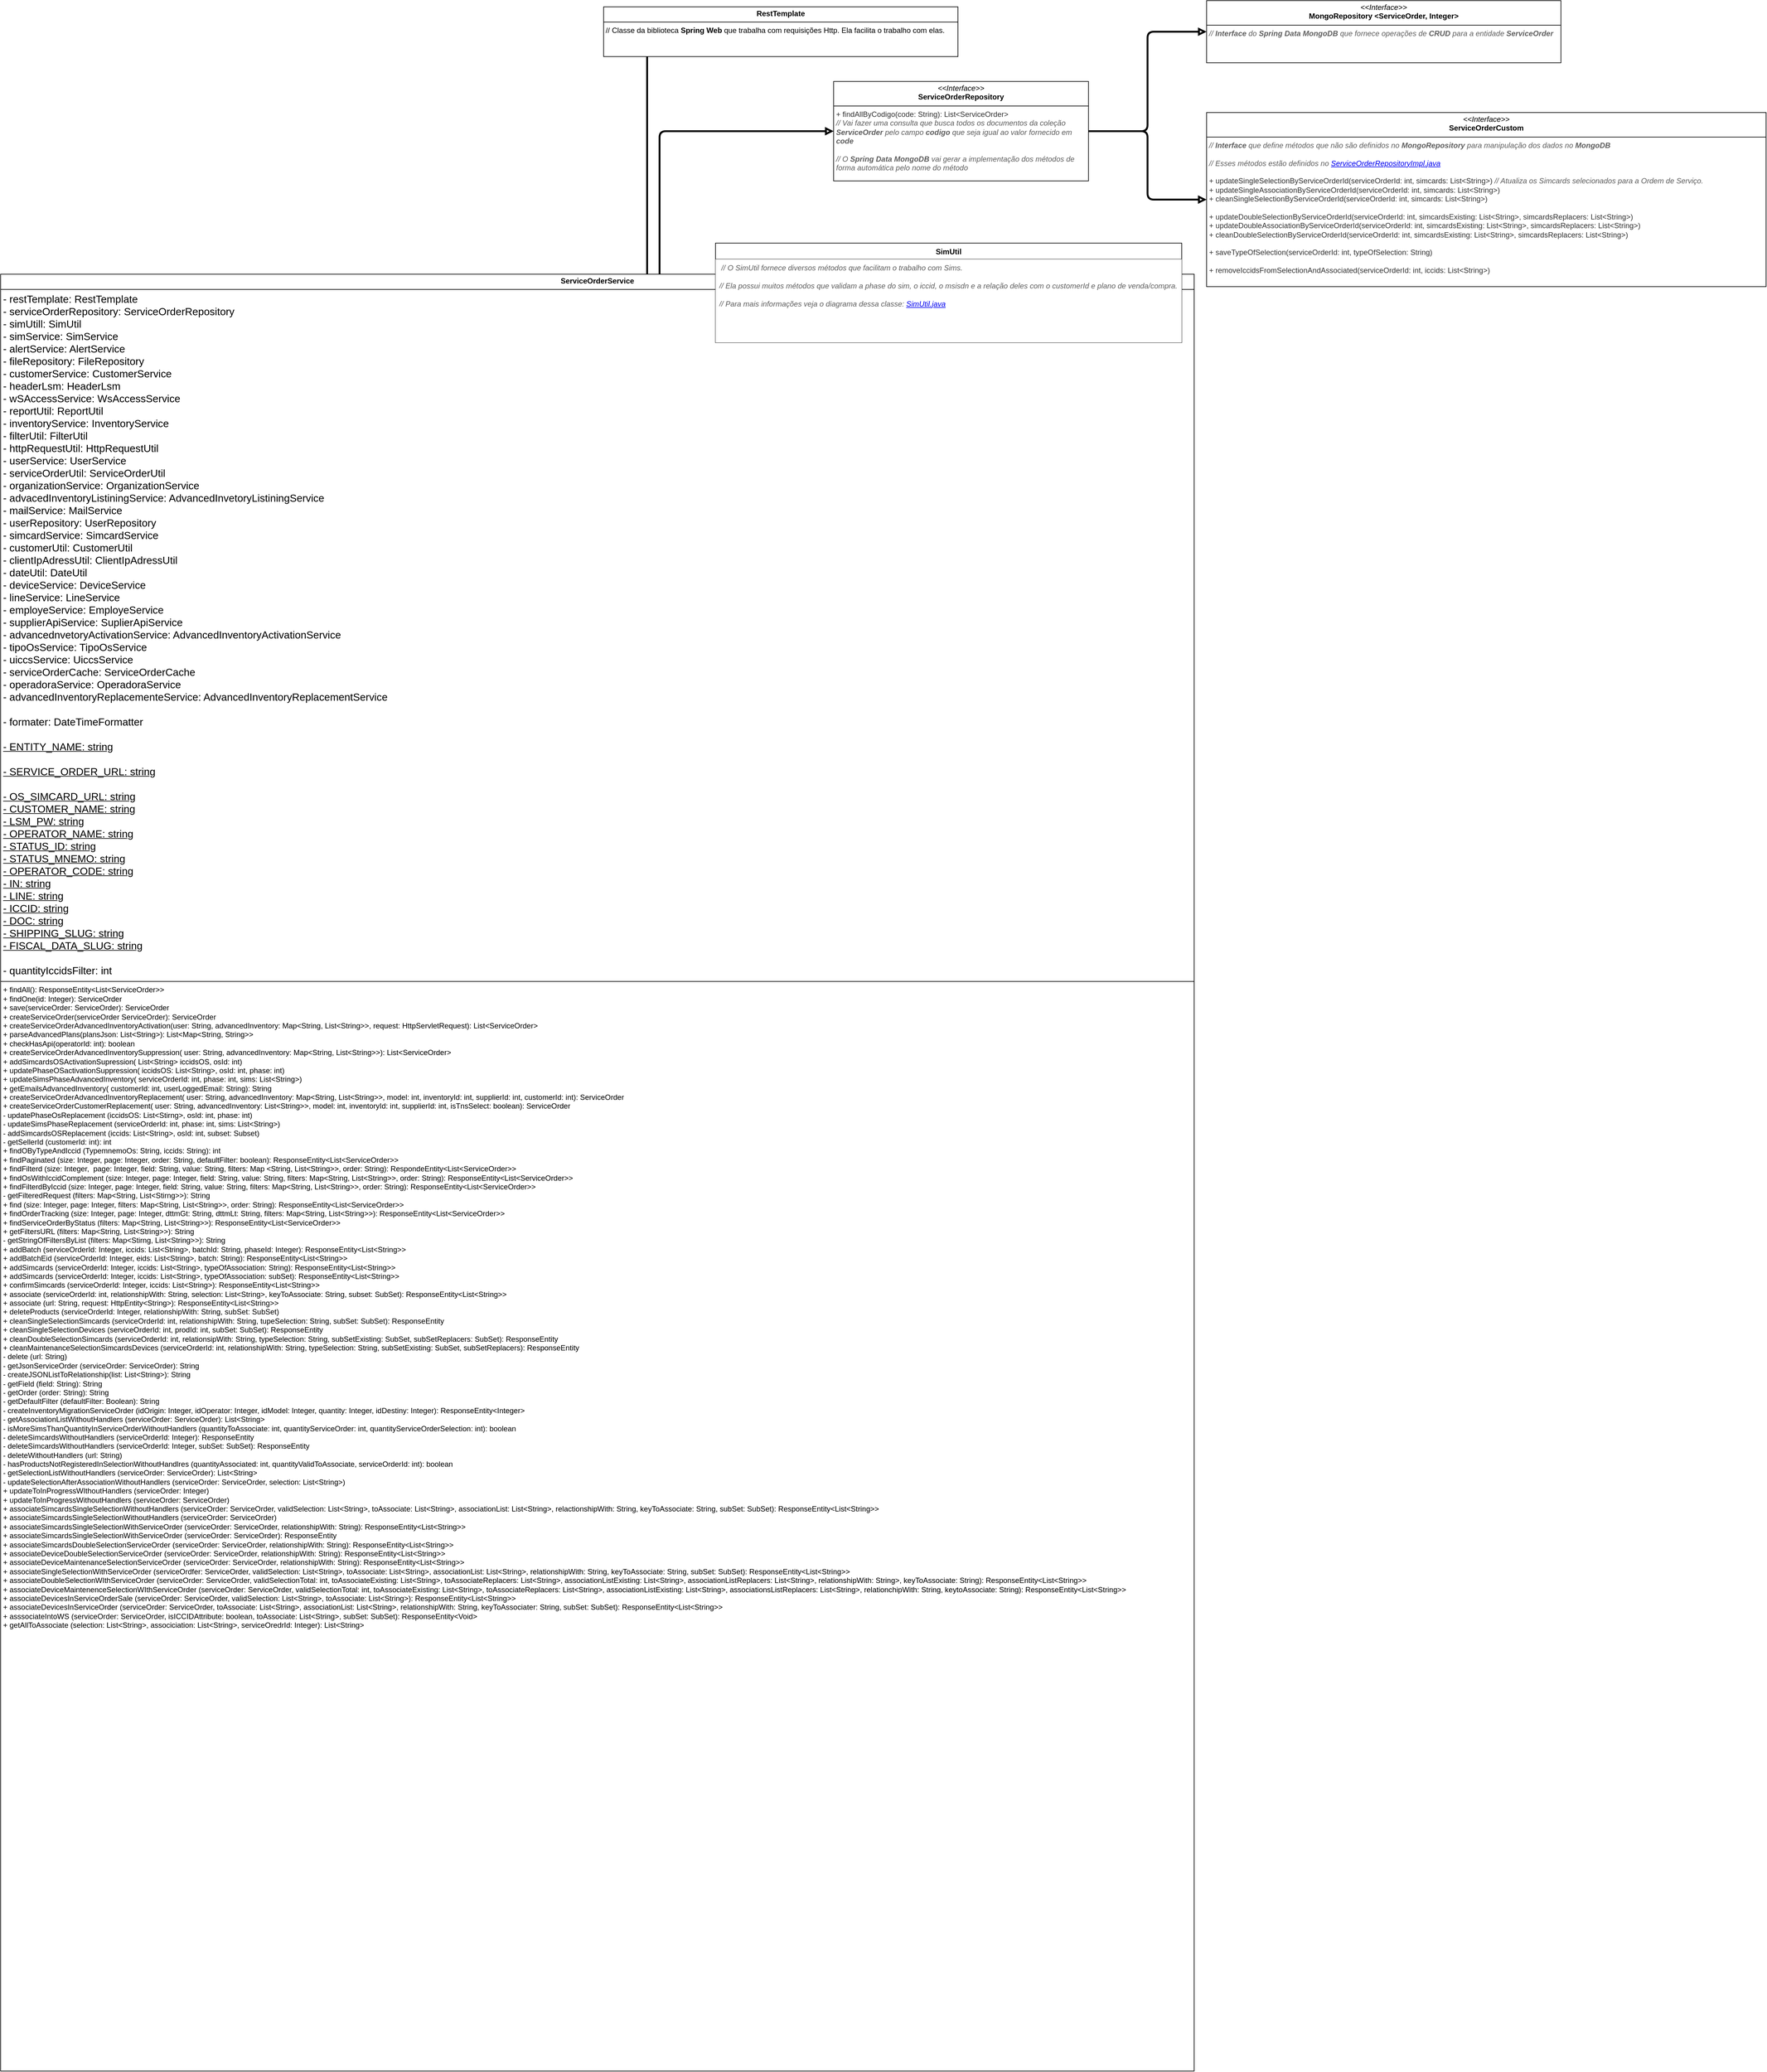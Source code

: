 <mxfile version="25.0.3">
  <diagram name="Página-1" id="n3oqPN_mnhxu3oE9vwWN">
    <mxGraphModel dx="1136" dy="605" grid="1" gridSize="10" guides="1" tooltips="1" connect="1" arrows="1" fold="1" page="1" pageScale="1" pageWidth="827" pageHeight="1169" math="0" shadow="0">
      <root>
        <mxCell id="0" />
        <mxCell id="1" parent="0" />
        <mxCell id="ZAlYBI2UBmGH4MSheu3d-29" style="edgeStyle=orthogonalEdgeStyle;rounded=1;orthogonalLoop=1;jettySize=auto;html=1;exitX=1;exitY=0.173;exitDx=0;exitDy=0;entryX=0;entryY=0.5;entryDx=0;entryDy=0;endArrow=diamond;endFill=1;strokeWidth=3;curved=0;exitPerimeter=0;" parent="1" source="ZAlYBI2UBmGH4MSheu3d-26" target="ZAlYBI2UBmGH4MSheu3d-27" edge="1">
          <mxGeometry relative="1" as="geometry">
            <Array as="points">
              <mxPoint x="1180" y="960" />
              <mxPoint x="1180" y="70" />
            </Array>
          </mxGeometry>
        </mxCell>
        <mxCell id="ZAlYBI2UBmGH4MSheu3d-33" style="edgeStyle=orthogonalEdgeStyle;rounded=1;orthogonalLoop=1;jettySize=auto;html=1;exitX=0.995;exitY=0.306;exitDx=0;exitDy=0;entryX=0;entryY=0.5;entryDx=0;entryDy=0;strokeWidth=3;endArrow=block;endFill=0;sourcePerimeterSpacing=0;strokeColor=default;curved=0;exitPerimeter=0;" parent="1" source="ZAlYBI2UBmGH4MSheu3d-26" target="ZAlYBI2UBmGH4MSheu3d-32" edge="1">
          <mxGeometry relative="1" as="geometry">
            <Array as="points">
              <mxPoint x="1155" y="824" />
              <mxPoint x="1200" y="824" />
              <mxPoint x="1200" y="230" />
            </Array>
          </mxGeometry>
        </mxCell>
        <mxCell id="YH0yCFTqml4QWrOIWOWk-8" style="edgeStyle=orthogonalEdgeStyle;rounded=1;orthogonalLoop=1;jettySize=auto;html=1;entryX=0;entryY=0.5;entryDx=0;entryDy=0;endArrow=diamond;endFill=1;curved=0;strokeWidth=3;" parent="1" source="ZAlYBI2UBmGH4MSheu3d-26" target="YH0yCFTqml4QWrOIWOWk-5" edge="1">
          <mxGeometry relative="1" as="geometry">
            <Array as="points">
              <mxPoint x="1220" y="900" />
              <mxPoint x="1220" y="503" />
            </Array>
          </mxGeometry>
        </mxCell>
        <mxCell id="ZAlYBI2UBmGH4MSheu3d-26" value="&lt;p style=&quot;margin:0px;margin-top:4px;text-align:center;&quot;&gt;&lt;b&gt;ServiceOrderService&lt;/b&gt;&lt;/p&gt;&lt;hr size=&quot;1&quot; style=&quot;border-style:solid;&quot;&gt;&lt;p style=&quot;margin:0px;margin-left:4px;&quot;&gt;&lt;span data-lucid-content=&quot;{&amp;quot;t&amp;quot;:&amp;quot;- restTemplate: RestTemplate\n- serviceOrderRepository: ServiceOrderRepository\n- simUtill: SimUtil\n- simService: SimService\n- alertService: AlertService\n- fileRepository: FileRepository\n- customerService: CustomerService\n- headerLsm: HeaderLsm\n- wSAccessService: WsAccessService\n- reportUtil: ReportUtil\n- inventoryService: InventoryService\n- filterUtil: FilterUtil\n- httpRequestUtil: HttpRequestUtil\n- userService: UserService\n- serviceOrderUtil: ServiceOrderUtil\n- organizationService: OrganizationService\n- advacedInventoryListiningService: AdvancedInvetoryListiningService\n- mailService: MailService\n- userRepository: UserRepository\n- simcardService: SimcardService\n- customerUtil: CustomerUtil\n- clientIpAdressUtil: ClientIpAdressUtil\n- dateUtil: DateUtil\n- deviceService: DeviceService\n- lineService: LineService\n- employeService: EmployeService\n- supplierApiService: SuplierApiService\n- advancednvetoryActivationService: AdvancedInventoryActivationService\n- tipoOsService: TipoOsService\n- uiccsService: UiccsService\n- serviceOrderCache: ServiceOrderCache\n- operadoraService: OperadoraService\n- advancedInventoryReplacementeService: AdvancedInventoryReplacementService\n\n- formater: DateTimeFormatter\n\n- ENTITY_NAME: string\n\n- SERVICE_ORDER_URL: string\n\n- OS_SIMCARD_URL: string\n- CUSTOMER_NAME: string\n- LSM_PW: string\n- OPERATOR_NAME: string\n- STATUS_ID: string\n- STATUS_MNEMO: string\n- OPERATOR_CODE: string\n- IN: string\n- LINE: string\n- ICCID: string\n- DOC: string\n- SHIPPING_SLUG: string\n- FISCAL_DATA_SLUG: string\n\n- quantityIccidsFilter: int&amp;quot;,&amp;quot;m&amp;quot;:[{&amp;quot;s&amp;quot;:0,&amp;quot;n&amp;quot;:&amp;quot;s&amp;quot;,&amp;quot;v&amp;quot;:22.222,&amp;quot;e&amp;quot;:1552},{&amp;quot;s&amp;quot;:1206,&amp;quot;n&amp;quot;:&amp;quot;u&amp;quot;,&amp;quot;v&amp;quot;:true,&amp;quot;e&amp;quot;:1523}]}&quot; data-lucid-type=&quot;application/vnd.lucid.text&quot;&gt;&lt;span style=&quot;font-size:16.667px;&quot;&gt;- restTemplate: RestTemplate&lt;br&gt;&lt;/span&gt;&lt;span style=&quot;font-size:16.667px;&quot;&gt;- serviceOrderRepository: ServiceOrderRepository&lt;br&gt;&lt;/span&gt;&lt;span style=&quot;font-size:16.667px;&quot;&gt;- simUtill: SimUtil&lt;br&gt;&lt;/span&gt;&lt;span style=&quot;font-size:16.667px;&quot;&gt;- simService: SimService&lt;br&gt;&lt;/span&gt;&lt;span style=&quot;font-size:16.667px;&quot;&gt;- alertService: AlertService&lt;br&gt;&lt;/span&gt;&lt;span style=&quot;font-size:16.667px;&quot;&gt;- fileRepository: FileRepository&lt;br&gt;&lt;/span&gt;&lt;span style=&quot;font-size:16.667px;&quot;&gt;- customerService: CustomerService&lt;br&gt;&lt;/span&gt;&lt;span style=&quot;font-size:16.667px;&quot;&gt;- headerLsm: HeaderLsm&lt;br&gt;&lt;/span&gt;&lt;span style=&quot;font-size:16.667px;&quot;&gt;- wSAccessService: WsAccessService&lt;br&gt;&lt;/span&gt;&lt;span style=&quot;font-size:16.667px;&quot;&gt;- reportUtil: ReportUtil&lt;br&gt;&lt;/span&gt;&lt;span style=&quot;font-size:16.667px;&quot;&gt;- inventoryService: InventoryService&lt;br&gt;&lt;/span&gt;&lt;span style=&quot;font-size:16.667px;&quot;&gt;- filterUtil: FilterUtil&lt;br&gt;&lt;/span&gt;&lt;span style=&quot;font-size:16.667px;&quot;&gt;- httpRequestUtil: HttpRequestUtil&lt;br&gt;&lt;/span&gt;&lt;span style=&quot;font-size:16.667px;&quot;&gt;- userService: UserService&lt;br&gt;&lt;/span&gt;&lt;span style=&quot;font-size:16.667px;&quot;&gt;- serviceOrderUtil: ServiceOrderUtil&lt;br&gt;&lt;/span&gt;&lt;span style=&quot;font-size:16.667px;&quot;&gt;- organizationService: OrganizationService&lt;br&gt;&lt;/span&gt;&lt;span style=&quot;font-size:16.667px;&quot;&gt;- advacedInventoryListiningService: AdvancedInvetoryListiningService&lt;br&gt;&lt;/span&gt;&lt;span style=&quot;font-size:16.667px;&quot;&gt;- mailService: MailService&lt;br&gt;&lt;/span&gt;&lt;span style=&quot;font-size:16.667px;&quot;&gt;- userRepository: UserRepository&lt;br&gt;&lt;/span&gt;&lt;span style=&quot;font-size:16.667px;&quot;&gt;- simcardService: SimcardService&lt;br&gt;&lt;/span&gt;&lt;span style=&quot;font-size:16.667px;&quot;&gt;- customerUtil: CustomerUtil&lt;br&gt;&lt;/span&gt;&lt;span style=&quot;font-size:16.667px;&quot;&gt;- clientIpAdressUtil: ClientIpAdressUtil&lt;br&gt;&lt;/span&gt;&lt;span style=&quot;font-size:16.667px;&quot;&gt;- dateUtil: DateUtil&lt;br&gt;&lt;/span&gt;&lt;span style=&quot;font-size:16.667px;&quot;&gt;- deviceService: DeviceService&lt;br&gt;&lt;/span&gt;&lt;span style=&quot;font-size:16.667px;&quot;&gt;- lineService: LineService&lt;br&gt;&lt;/span&gt;&lt;span style=&quot;font-size:16.667px;&quot;&gt;- employeService: EmployeService&lt;br&gt;&lt;/span&gt;&lt;span style=&quot;font-size:16.667px;&quot;&gt;- supplierApiService: SuplierApiService&lt;br&gt;&lt;/span&gt;&lt;span style=&quot;font-size:16.667px;&quot;&gt;- advancednvetoryActivationService: AdvancedInventoryActivationService&lt;br&gt;&lt;/span&gt;&lt;span style=&quot;font-size:16.667px;&quot;&gt;- tipoOsService: TipoOsService&lt;br&gt;&lt;/span&gt;&lt;span style=&quot;font-size:16.667px;&quot;&gt;- uiccsService: UiccsService&lt;br&gt;&lt;/span&gt;&lt;span style=&quot;font-size:16.667px;&quot;&gt;- serviceOrderCache: ServiceOrderCache&lt;br&gt;&lt;/span&gt;&lt;span style=&quot;font-size:16.667px;&quot;&gt;- operadoraService: OperadoraService&lt;br&gt;&lt;/span&gt;&lt;span style=&quot;font-size:16.667px;&quot;&gt;- advancedInventoryReplacementeService: AdvancedInventoryReplacementService&lt;br&gt;&lt;/span&gt;&lt;span style=&quot;font-size:16.667px;&quot;&gt;&lt;br&gt;&lt;/span&gt;&lt;span style=&quot;font-size:16.667px;&quot;&gt;- formater: DateTimeFormatter&lt;br&gt;&lt;/span&gt;&lt;span style=&quot;font-size:16.667px;&quot;&gt;&lt;br&gt;&lt;/span&gt;&lt;span style=&quot;text-decoration-line: underline; font-size: 16.667px;&quot;&gt;- ENTITY_NAME: string&lt;br&gt;&lt;/span&gt;&lt;span style=&quot;text-decoration-line: underline; font-size: 16.667px;&quot;&gt;&lt;br&gt;&lt;/span&gt;&lt;span style=&quot;text-decoration-line: underline; font-size: 16.667px;&quot;&gt;- SERVICE_ORDER_URL: string&lt;br&gt;&lt;/span&gt;&lt;span style=&quot;text-decoration-line: underline; font-size: 16.667px;&quot;&gt;&lt;br&gt;&lt;/span&gt;&lt;span style=&quot;text-decoration-line: underline; font-size: 16.667px;&quot;&gt;- OS_SIMCARD_URL: string&lt;br&gt;&lt;/span&gt;&lt;span style=&quot;text-decoration-line: underline; font-size: 16.667px;&quot;&gt;- CUSTOMER_NAME: string&lt;br&gt;&lt;/span&gt;&lt;span style=&quot;text-decoration-line: underline; font-size: 16.667px;&quot;&gt;- LSM_PW: string&lt;br&gt;&lt;/span&gt;&lt;span style=&quot;text-decoration-line: underline; font-size: 16.667px;&quot;&gt;- OPERATOR_NAME: string&lt;br&gt;&lt;/span&gt;&lt;span style=&quot;text-decoration-line: underline; font-size: 16.667px;&quot;&gt;- STATUS_ID: string&lt;br&gt;&lt;/span&gt;&lt;span style=&quot;text-decoration-line: underline; font-size: 16.667px;&quot;&gt;- STATUS_MNEMO: string&lt;br&gt;&lt;/span&gt;&lt;span style=&quot;text-decoration-line: underline; font-size: 16.667px;&quot;&gt;- OPERATOR_CODE: string&lt;br&gt;&lt;/span&gt;&lt;span style=&quot;text-decoration-line: underline; font-size: 16.667px;&quot;&gt;- IN: string&lt;br&gt;&lt;/span&gt;&lt;span style=&quot;text-decoration-line: underline; font-size: 16.667px;&quot;&gt;- LINE: string&lt;br&gt;&lt;/span&gt;&lt;span style=&quot;text-decoration-line: underline; font-size: 16.667px;&quot;&gt;- ICCID: string&lt;br&gt;&lt;/span&gt;&lt;span style=&quot;text-decoration-line: underline; font-size: 16.667px;&quot;&gt;- DOC: string&lt;br&gt;&lt;/span&gt;&lt;span style=&quot;text-decoration-line: underline; font-size: 16.667px;&quot;&gt;- SHIPPING_SLUG: string&lt;br&gt;&lt;/span&gt;&lt;span style=&quot;text-decoration-line: underline; font-size: 16.667px;&quot;&gt;- FISCAL_DATA_SLUG: string&lt;/span&gt;&lt;span style=&quot;font-size:16.667px;&quot;&gt;&lt;br&gt;&lt;/span&gt;&lt;span style=&quot;font-size:16.667px;&quot;&gt;&lt;br&gt;&lt;/span&gt;&lt;span style=&quot;font-size:16.667px;&quot;&gt;- quantityIccidsFilter: int&lt;/span&gt;&lt;/span&gt;&lt;/p&gt;&lt;hr size=&quot;1&quot; style=&quot;border-style:solid;&quot;&gt;&lt;p style=&quot;margin:0px;margin-left:4px;&quot;&gt;+ findAll(): ResponseEntity&amp;lt;List&amp;lt;ServiceOrder&amp;gt;&amp;gt;&lt;/p&gt;&lt;p style=&quot;margin:0px;margin-left:4px;&quot;&gt;+ findOne(id: Integer): ServiceOrder&lt;/p&gt;&lt;p style=&quot;margin:0px;margin-left:4px;&quot;&gt;+ save(serviceOrder: ServiceOrder): ServiceOrder&lt;/p&gt;&lt;p style=&quot;margin:0px;margin-left:4px;&quot;&gt;+ createServiceOrder(serviceOrder ServiceOrder): ServiceOrder&lt;/p&gt;&lt;p style=&quot;margin:0px;margin-left:4px;&quot;&gt;+ createServiceOrderAdvancedInventoryActivation(user: String, advancedInventory: Map&amp;lt;String, List&amp;lt;String&amp;gt;&amp;gt;, request: HttpServletRequest): List&amp;lt;ServiceOrder&amp;gt;&lt;/p&gt;&lt;p style=&quot;margin:0px;margin-left:4px;&quot;&gt;+ parseAdvancedPlans(plansJson: List&amp;lt;String&amp;gt;): List&amp;lt;Map&amp;lt;String, String&amp;gt;&amp;gt;&lt;/p&gt;&lt;p style=&quot;margin:0px;margin-left:4px;&quot;&gt;+ checkHasApi(operatorId: int): boolean&lt;/p&gt;&lt;p style=&quot;margin:0px;margin-left:4px;&quot;&gt;+ createServiceOrderAdvancedInventorySuppression( user: String, advancedInventory: Map&amp;lt;String, List&amp;lt;String&amp;gt;&amp;gt;): List&amp;lt;ServiceOrder&amp;gt;&lt;/p&gt;&lt;p style=&quot;margin:0px;margin-left:4px;&quot;&gt;+ addSimcardsOSActivationSupression( List&amp;lt;String&amp;gt; iccidsOS, osId: int)&lt;/p&gt;&lt;p style=&quot;margin:0px;margin-left:4px;&quot;&gt;+ updatePhaseOSactivationSuppression( iccidsOS: List&amp;lt;String&amp;gt;, osId: int, phase: int)&lt;/p&gt;&lt;p style=&quot;margin:0px;margin-left:4px;&quot;&gt;+ updateSimsPhaseAdvancedInventory( serviceOrderId: int, phase: int, sims: List&amp;lt;String&amp;gt;)&lt;/p&gt;&lt;p style=&quot;margin:0px;margin-left:4px;&quot;&gt;+ getEmailsAdvancedInventory( customerId: int, userLoggedEmail: String): String&lt;/p&gt;&lt;p style=&quot;margin:0px;margin-left:4px;&quot;&gt;+ createServiceOrderAdvancedInventoryReplacement( user: String, advancedInventory: Map&amp;lt;String, List&amp;lt;String&amp;gt;&amp;gt;, model: int, inventoryId: int, supplierId: int, customerId: int): ServiceOrder&lt;/p&gt;&lt;p style=&quot;margin:0px;margin-left:4px;&quot;&gt;+ createServiceOrderCustomerReplacement( user: String, advancedInventory: List&amp;lt;String&amp;gt;&amp;gt;, model: int, inventoryId: int, supplierId: int, isTnsSelect: boolean): ServiceOrder&lt;/p&gt;&lt;p style=&quot;margin:0px;margin-left:4px;&quot;&gt;- updatePhaseOsReplacement (iccidsOS: List&amp;lt;Stirng&amp;gt;, osId: int, phase: int)&lt;/p&gt;&lt;p style=&quot;margin:0px;margin-left:4px;&quot;&gt;- updateSimsPhaseReplacement (serviceOrderId: int, phase: int, sims: List&amp;lt;String&amp;gt;)&lt;/p&gt;&lt;p style=&quot;margin:0px;margin-left:4px;&quot;&gt;- addSimcardsOSReplacement (iccids: List&amp;lt;String&amp;gt;, osId: int, subset: Subset)&lt;/p&gt;&lt;p style=&quot;margin:0px;margin-left:4px;&quot;&gt;- getSellerId (customerId: int): int&lt;/p&gt;&lt;p style=&quot;margin:0px;margin-left:4px;&quot;&gt;+ findOByTypeAndIccid (TypemnemoOs: String, iccids: String): int&lt;/p&gt;&lt;p style=&quot;margin:0px;margin-left:4px;&quot;&gt;+ findPaginated (size: Integer, page: Integer, order: String, defaultFilter: boolean): ResponseEntity&amp;lt;List&amp;lt;ServiceOrder&amp;gt;&amp;gt;&lt;/p&gt;&lt;p style=&quot;margin:0px;margin-left:4px;&quot;&gt;+ findFilterd (size: Integer,&amp;nbsp; page: Integer, field: String, value: String, filters: Map &amp;lt;String, List&amp;lt;String&amp;gt;&amp;gt;, order: String): RespondeEntity&amp;lt;List&amp;lt;ServiceOrder&amp;gt;&amp;gt;&lt;/p&gt;&lt;p style=&quot;margin:0px;margin-left:4px;&quot;&gt;+ findOsWithIccidComplement (size: Integer, page: Integer, field: String, value: String, filters: Map&amp;lt;String, List&amp;lt;String&amp;gt;&amp;gt;, order: String): ResponseEntity&amp;lt;List&amp;lt;ServiceOrder&amp;gt;&amp;gt;&lt;/p&gt;&lt;p style=&quot;margin:0px;margin-left:4px;&quot;&gt;+ findFilterdByIccid (size: Integer, page: Integer, field: String, value: String, filters: Map&amp;lt;String, List&amp;lt;String&amp;gt;&amp;gt;, order: String): ResponseEntity&amp;lt;List&amp;lt;ServiceOrder&amp;gt;&amp;gt;&lt;/p&gt;&lt;p style=&quot;margin:0px;margin-left:4px;&quot;&gt;- getFilteredRequest (filters: Map&amp;lt;String, List&amp;lt;Stirng&amp;gt;&amp;gt;): String&lt;/p&gt;&lt;p style=&quot;margin:0px;margin-left:4px;&quot;&gt;+ find (size: Integer, page: Integer, filters: Map&amp;lt;String, List&amp;lt;String&amp;gt;&amp;gt;, order: String): ResponseEntity&amp;lt;List&amp;lt;ServiceOrder&amp;gt;&amp;gt;&lt;/p&gt;&lt;p style=&quot;margin:0px;margin-left:4px;&quot;&gt;+&amp;nbsp;&lt;span style=&quot;background-color: initial;&quot;&gt;findOrderTracking (&lt;/span&gt;&lt;span style=&quot;background-color: initial;&quot;&gt;size: Integer, &lt;/span&gt;&lt;span style=&quot;background-color: initial;&quot;&gt;page: Integer, &lt;/span&gt;&lt;span style=&quot;background-color: initial;&quot;&gt;dttmGt: String, &lt;/span&gt;&lt;span style=&quot;background-color: initial;&quot;&gt;dttmLt: String, &lt;/span&gt;&lt;span style=&quot;background-color: initial;&quot;&gt;filters: Map&amp;lt;String, List&amp;lt;String&amp;gt;&amp;gt;): ResponseEntity&amp;lt;List&amp;lt;ServiceOrder&amp;gt;&amp;gt;&lt;/span&gt;&lt;/p&gt;&lt;p style=&quot;margin:0px;margin-left:4px;&quot;&gt;&lt;span style=&quot;background-color: initial;&quot;&gt;+ findServiceOrderByStatus (filters: Map&amp;lt;String, List&amp;lt;String&amp;gt;&amp;gt;): ResponseEntity&amp;lt;List&amp;lt;ServiceOrder&amp;gt;&amp;gt;&lt;/span&gt;&lt;/p&gt;&lt;p style=&quot;margin:0px;margin-left:4px;&quot;&gt;&lt;span style=&quot;background-color: initial;&quot;&gt;+ getFiltersURL (filters: Map&amp;lt;String, List&amp;lt;String&amp;gt;&amp;gt;): String&lt;/span&gt;&lt;/p&gt;&lt;p style=&quot;margin:0px;margin-left:4px;&quot;&gt;- getStringOfFiltersByList (filters: Map&amp;lt;Stirng, List&amp;lt;String&amp;gt;&amp;gt;): String&lt;/p&gt;&lt;p style=&quot;margin:0px;margin-left:4px;&quot;&gt;+ addBatch (serviceOrderId: Integer, iccids: List&amp;lt;String&amp;gt;, batchId: String, phaseId: Integer): ResponseEntity&amp;lt;List&amp;lt;String&amp;gt;&amp;gt;&lt;/p&gt;&lt;p style=&quot;margin:0px;margin-left:4px;&quot;&gt;+ addBatchEid (serviceOrderId: Integer, eids: List&amp;lt;String&amp;gt;, batch: String): ResponseEntity&amp;lt;List&amp;lt;String&amp;gt;&amp;gt;&lt;/p&gt;&lt;p style=&quot;margin:0px;margin-left:4px;&quot;&gt;+ addSimcards (serviceOrderId: Integer, iccids: List&amp;lt;String&amp;gt;, typeOfAssociation: String): ResponseEntity&amp;lt;List&amp;lt;String&amp;gt;&amp;gt;&lt;/p&gt;&lt;p style=&quot;margin:0px;margin-left:4px;&quot;&gt;+ addSimcards (serviceOrderId: Integer, iccids: List&amp;lt;String&amp;gt;, typeOfAssociation: subSet): ResponseEntity&amp;lt;List&amp;lt;String&amp;gt;&amp;gt;&lt;/p&gt;&lt;p style=&quot;margin:0px;margin-left:4px;&quot;&gt;+ confirmSimcards (serviceOrderId: Integer, iccids: List&amp;lt;String&amp;gt;): ResponseEntity&amp;lt;List&amp;lt;String&amp;gt;&amp;gt;&lt;/p&gt;&lt;p style=&quot;margin:0px;margin-left:4px;&quot;&gt;+ associate (serviceOrderId: int, relationshipWith: String, selection: List&amp;lt;String&amp;gt;, keyToAssociate: String, subset: SubSet): ResponseEntity&amp;lt;List&amp;lt;String&amp;gt;&amp;gt;&lt;/p&gt;&lt;p style=&quot;margin:0px;margin-left:4px;&quot;&gt;+ associate (url: String, request: HttpEntity&amp;lt;String&amp;gt;): ResponseEntity&amp;lt;List&amp;lt;String&amp;gt;&amp;gt;&lt;/p&gt;&lt;p style=&quot;margin:0px;margin-left:4px;&quot;&gt;+ deleteProducts (serviceOrderId: Integer, relationshipWith: String, subSet: SubSet)&lt;/p&gt;&lt;p style=&quot;margin:0px;margin-left:4px;&quot;&gt;+ cleanSingleSelectionSimcards (serviceOrderId: int, relationshipWith: String, tupeSelection: String, subSet: SubSet): ResponseEntity&lt;/p&gt;&lt;p style=&quot;margin:0px;margin-left:4px;&quot;&gt;+ cleanSingleSelectionDevices (serviceOrderId: int, prodId: int, subSet: SubSet): ResponseEntity&lt;/p&gt;&lt;p style=&quot;margin:0px;margin-left:4px;&quot;&gt;+ cleanDoubleSelectionSimcards (serviceOrderId: int, relationsipWith: String, typeSelection: String, subSetExisting: SubSet, subSetReplacers: SubSet): ResponseEntity&lt;/p&gt;&lt;p style=&quot;margin:0px;margin-left:4px;&quot;&gt;+ cleanMaintenanceSelectionSimcardsDevices (serviceOrderId: int, relationshipWith: String, typeSelection: String, subSetExisting: SubSet, subSetReplacers): ResponseEntity&lt;/p&gt;&lt;p style=&quot;margin:0px;margin-left:4px;&quot;&gt;- delete (url: String)&lt;/p&gt;&lt;p style=&quot;margin:0px;margin-left:4px;&quot;&gt;- getJsonServiceOrder (serviceOrder: ServiceOrder): String&lt;/p&gt;&lt;p style=&quot;margin:0px;margin-left:4px;&quot;&gt;- createJSONListToRelationship(list: List&amp;lt;String&amp;gt;): String&lt;/p&gt;&lt;p style=&quot;margin:0px;margin-left:4px;&quot;&gt;- getField (field: String): String&lt;/p&gt;&lt;p style=&quot;margin:0px;margin-left:4px;&quot;&gt;- getOrder (order: String): String&lt;/p&gt;&lt;p style=&quot;margin:0px;margin-left:4px;&quot;&gt;- getDefaultFilter (defaultFilter: Boolean): String&lt;/p&gt;&lt;p style=&quot;margin:0px;margin-left:4px;&quot;&gt;- createInventoryMigrationServiceOrder (idOrigin: Integer, idOperator: Integer, idModel: Integer, quantity: Integer, idDestiny: Integer): ResponseEntity&amp;lt;Integer&amp;gt;&lt;/p&gt;&lt;p style=&quot;margin:0px;margin-left:4px;&quot;&gt;- getAssociationListWithoutHandlers (serviceOrder: ServiceOrder): List&amp;lt;String&amp;gt;&lt;/p&gt;&lt;p style=&quot;margin:0px;margin-left:4px;&quot;&gt;- isMoreSimsThanQuantityInServiceOrderWithoutHandlers (quantityToAssociate: int, quantityServiceOrder: int, quantityServiceOrderSelection: int): boolean&lt;/p&gt;&lt;p style=&quot;margin:0px;margin-left:4px;&quot;&gt;- deleteSimcardsWithoutHandlers (serviceOrderId: Integer): ResponseEntity&lt;/p&gt;&lt;p style=&quot;margin:0px;margin-left:4px;&quot;&gt;- deleteSimcardsWithoutHandlers (serviceOrderId: Integer, subSet: SubSet): ResponseEntity&lt;/p&gt;&lt;p style=&quot;margin:0px;margin-left:4px;&quot;&gt;- deleteWithoutHandlers (url: String)&lt;/p&gt;&lt;p style=&quot;margin:0px;margin-left:4px;&quot;&gt;- hasProductsNotRegisteredInSelectionWithoutHandlres (quantityAssociated: int, quantityValidToAssociate, serviceOrderId: int): boolean&lt;/p&gt;&lt;p style=&quot;margin:0px;margin-left:4px;&quot;&gt;- getSelectionListWithoutHandlers (serviceOrder: ServiceOrder): List&amp;lt;String&amp;gt;&lt;/p&gt;&lt;p style=&quot;margin:0px;margin-left:4px;&quot;&gt;- updateSelectionAfterAssociationWithoutHandlers (serviceOrder: ServiceOrder, selection: List&amp;lt;String&amp;gt;)&lt;/p&gt;&lt;p style=&quot;margin:0px;margin-left:4px;&quot;&gt;+ updateToInProgressWIthoutHandlers (serviceOrder: Integer)&lt;/p&gt;&lt;p style=&quot;margin:0px;margin-left:4px;&quot;&gt;+ updateToInProgressWithoutHandlers (serviceOrder: ServiceOrder)&lt;/p&gt;&lt;p style=&quot;margin:0px;margin-left:4px;&quot;&gt;+ associateSimcardsSingleSelectionWithoutHandlers (serviceOrder: ServiceOrder, validSelection: List&amp;lt;String&amp;gt;, toAssociate: List&amp;lt;String&amp;gt;, associationList: List&amp;lt;String&amp;gt;, relactionshipWith: String, keyToAssociate: String, subSet: SubSet): ResponseEntity&amp;lt;List&amp;lt;String&amp;gt;&amp;gt;&lt;/p&gt;&lt;p style=&quot;margin:0px;margin-left:4px;&quot;&gt;+ associateSimcardsSingleSelectionWithoutHandlers (serviceOrder: ServiceOrder)&lt;/p&gt;&lt;p style=&quot;margin:0px;margin-left:4px;&quot;&gt;+ associateSimcardsSingleSelectionWithServiceOrder (serviceOrder: ServiceOrder, relationshipWith: String): ResponseEntity&amp;lt;List&amp;lt;String&amp;gt;&amp;gt;&lt;/p&gt;&lt;p style=&quot;margin:0px;margin-left:4px;&quot;&gt;+ associateSimcardsSingleSelectionWithServiceOrder (serviceOrder: ServiceOrder): ResponseEntity&lt;/p&gt;&lt;p style=&quot;margin:0px;margin-left:4px;&quot;&gt;+ associateSimcardsDoubleSelectionServiceOrder (serviceOrder: ServiceOrder, relationshipWith: String): ResponseEntity&amp;lt;List&amp;lt;String&amp;gt;&amp;gt;&lt;br&gt;+ associateDeviceDoubleSelectionServiceOrder (serviceOrder: ServiceOrder, relationshipWith: String): ResponseEntity&amp;lt;List&amp;lt;String&amp;gt;&amp;gt;&lt;/p&gt;&lt;p style=&quot;margin:0px;margin-left:4px;&quot;&gt;+ associateDeviceMaintenanceSelectionServiceOrder (serviceOrder: ServiceOrder, relationshipWith: String): ResponseEntity&amp;lt;List&amp;lt;String&amp;gt;&amp;gt;&lt;/p&gt;&lt;p style=&quot;margin:0px;margin-left:4px;&quot;&gt;+ associateSingleSelectionWithServiceOrder (serviceOrdfer: ServiceOrder, validSelection: List&amp;lt;String&amp;gt;, toAssociate: List&amp;lt;String&amp;gt;, associationList: List&amp;lt;String&amp;gt;, relationshipWith: String, keyToAssociate: String, subSet: SubSet): ResponseEntity&amp;lt;List&amp;lt;String&amp;gt;&amp;gt;&lt;/p&gt;&lt;p style=&quot;margin:0px;margin-left:4px;&quot;&gt;+ associateDoubleSelectionWIthServiceOrder (serviceOrder: ServiceOrder, validSelectionTotal: int, toAssociateExisting: List&amp;lt;String&amp;gt;, toAssociateReplacers: List&amp;lt;String&amp;gt;, associationListExisting: List&amp;lt;String&amp;gt;, associationListReplacers: List&amp;lt;String&amp;gt;, relationshipWith: String&amp;gt;, keyToAssociate: String): ResponseEntity&amp;lt;List&amp;lt;String&amp;gt;&amp;gt;&lt;/p&gt;&lt;p style=&quot;margin:0px;margin-left:4px;&quot;&gt;+ associateDeviceMaintenenceSelectionWIthServiceOrder (serviceOrder: ServiceOrder, validSelectionTotal: int, toAssociateExisting: List&amp;lt;String&amp;gt;, toAssociateReplacers: List&amp;lt;String&amp;gt;, associationListExisting: List&amp;lt;String&amp;gt;, associationsListReplacers: List&amp;lt;String&amp;gt;, relationchipWith: String, keytoAssociate: String): ResponseEntity&amp;lt;List&amp;lt;String&amp;gt;&amp;gt;&lt;/p&gt;&lt;p style=&quot;margin:0px;margin-left:4px;&quot;&gt;+ associateDevicesInServiceOrderSale (serviceOrder: ServiceOrder, validSelection: List&amp;lt;String&amp;gt;, toAssociate: List&amp;lt;String&amp;gt;): ResponseEntity&amp;lt;List&amp;lt;String&amp;gt;&amp;gt;&lt;/p&gt;&lt;p style=&quot;margin:0px;margin-left:4px;&quot;&gt;+ associateDevicesInServiceOrder (serviceOrder: ServiceOrder, toAssociate: List&amp;lt;String&amp;gt;, associationList: List&amp;lt;String&amp;gt;, relationshipWith: String, keyToAssociater: String, subSet: SubSet): ResponseEntity&amp;lt;List&amp;lt;String&amp;gt;&amp;gt;&lt;/p&gt;&lt;p style=&quot;margin:0px;margin-left:4px;&quot;&gt;+ asssociateIntoWS (serviceOrder: ServiceOrder, isICCIDAttribute: boolean, toAssociate: List&amp;lt;String&amp;gt;, subSet: SubSet): ResponseEntity&amp;lt;Void&amp;gt;&lt;/p&gt;&lt;p style=&quot;margin:0px;margin-left:4px;&quot;&gt;+ getAllToAssociate (selection: List&amp;lt;String&amp;gt;, associciation: List&amp;lt;String&amp;gt;, serviceOredrId: Integer): List&amp;lt;String&amp;gt;&lt;/p&gt;&lt;p style=&quot;margin:0px;margin-left:4px;&quot;&gt;&lt;br&gt;&lt;/p&gt;&lt;p style=&quot;margin:0px;margin-left:4px;&quot;&gt;&lt;span style=&quot;background-color: initial;&quot;&gt;&lt;br&gt;&lt;/span&gt;&lt;/p&gt;" style="verticalAlign=top;align=left;overflow=fill;html=1;whiteSpace=wrap;" parent="1" vertex="1">
          <mxGeometry x="140" y="460" width="1920" height="2890" as="geometry" />
        </mxCell>
        <mxCell id="ZAlYBI2UBmGH4MSheu3d-27" value="&lt;p style=&quot;margin:0px;margin-top:4px;text-align:center;&quot;&gt;&lt;b&gt;RestTemplate&lt;/b&gt;&lt;/p&gt;&lt;hr size=&quot;1&quot; style=&quot;border-style:solid;&quot;&gt;&lt;div style=&quot;height:2px;&quot;&gt;&amp;nbsp;// Classe da biblioteca &lt;b&gt;Spring Web&lt;/b&gt;&amp;nbsp;que trabalha com requisições Http. Ela facilita o trabalho com elas.&lt;/div&gt;" style="verticalAlign=top;align=left;overflow=fill;html=1;whiteSpace=wrap;" parent="1" vertex="1">
          <mxGeometry x="1110" y="30" width="570" height="80" as="geometry" />
        </mxCell>
        <mxCell id="ZAlYBI2UBmGH4MSheu3d-35" style="edgeStyle=orthogonalEdgeStyle;rounded=1;orthogonalLoop=1;jettySize=auto;html=1;entryX=0;entryY=0.5;entryDx=0;entryDy=0;strokeWidth=3;endArrow=block;endFill=0;curved=0;" parent="1" source="ZAlYBI2UBmGH4MSheu3d-32" target="ZAlYBI2UBmGH4MSheu3d-34" edge="1">
          <mxGeometry relative="1" as="geometry" />
        </mxCell>
        <mxCell id="ZAlYBI2UBmGH4MSheu3d-37" style="edgeStyle=orthogonalEdgeStyle;rounded=1;orthogonalLoop=1;jettySize=auto;html=1;entryX=0;entryY=0.5;entryDx=0;entryDy=0;strokeWidth=3;endArrow=block;endFill=0;curved=0;" parent="1" source="ZAlYBI2UBmGH4MSheu3d-32" target="ZAlYBI2UBmGH4MSheu3d-36" edge="1">
          <mxGeometry relative="1" as="geometry" />
        </mxCell>
        <mxCell id="ZAlYBI2UBmGH4MSheu3d-32" value="&lt;p style=&quot;margin:0px;margin-top:4px;text-align:center;&quot;&gt;&lt;i&gt;&amp;lt;&amp;lt;Interface&amp;gt;&amp;gt;&lt;/i&gt;&lt;br&gt;&lt;b&gt;ServiceOrderRepository&lt;/b&gt;&lt;/p&gt;&lt;hr size=&quot;1&quot; style=&quot;border-style:solid;&quot;&gt;&lt;p style=&quot;margin:0px;margin-left:4px;&quot;&gt;&lt;span data-lucid-content=&quot;{&amp;quot;t&amp;quot;:&amp;quot;+ findAllByCodigo(code: String): List&lt;ServiceOrder&gt; \n// Vai fazer uma consulta que busca todos os documentos da coleção ServiceOrder pelo campo codigo que seja igual ao valor fornecido em code \n\n// O Spring Data MongoDB vai gerar a implementação dos métodos de forma automática pelo nome do método&amp;quot;,&amp;quot;m&amp;quot;:[{&amp;quot;s&amp;quot;:0,&amp;quot;n&amp;quot;:&amp;quot;c&amp;quot;,&amp;quot;v&amp;quot;:&amp;quot;#333333ff&amp;quot;,&amp;quot;e&amp;quot;:53},{&amp;quot;s&amp;quot;:53,&amp;quot;n&amp;quot;:&amp;quot;fc&amp;quot;,&amp;quot;v&amp;quot;:&amp;quot;Oblique&amp;quot;,&amp;quot;e&amp;quot;:120},{&amp;quot;s&amp;quot;:53,&amp;quot;n&amp;quot;:&amp;quot;i&amp;quot;,&amp;quot;v&amp;quot;:true,&amp;quot;e&amp;quot;:192},{&amp;quot;s&amp;quot;:53,&amp;quot;n&amp;quot;:&amp;quot;fid&amp;quot;,&amp;quot;v&amp;quot;:8,&amp;quot;e&amp;quot;:120},{&amp;quot;s&amp;quot;:53,&amp;quot;n&amp;quot;:&amp;quot;c&amp;quot;,&amp;quot;v&amp;quot;:&amp;quot;#5e5e5eff&amp;quot;,&amp;quot;e&amp;quot;:297},{&amp;quot;s&amp;quot;:120,&amp;quot;n&amp;quot;:&amp;quot;fc&amp;quot;,&amp;quot;v&amp;quot;:&amp;quot;Bold Oblique&amp;quot;,&amp;quot;e&amp;quot;:132},{&amp;quot;s&amp;quot;:120,&amp;quot;n&amp;quot;:&amp;quot;b&amp;quot;,&amp;quot;v&amp;quot;:true,&amp;quot;e&amp;quot;:132},{&amp;quot;s&amp;quot;:120,&amp;quot;n&amp;quot;:&amp;quot;fid&amp;quot;,&amp;quot;v&amp;quot;:7,&amp;quot;e&amp;quot;:132},{&amp;quot;s&amp;quot;:132,&amp;quot;n&amp;quot;:&amp;quot;fc&amp;quot;,&amp;quot;v&amp;quot;:&amp;quot;Oblique&amp;quot;,&amp;quot;e&amp;quot;:144},{&amp;quot;s&amp;quot;:132,&amp;quot;n&amp;quot;:&amp;quot;fid&amp;quot;,&amp;quot;v&amp;quot;:8,&amp;quot;e&amp;quot;:144},{&amp;quot;s&amp;quot;:144,&amp;quot;n&amp;quot;:&amp;quot;fc&amp;quot;,&amp;quot;v&amp;quot;:&amp;quot;Bold Oblique&amp;quot;,&amp;quot;e&amp;quot;:150},{&amp;quot;s&amp;quot;:144,&amp;quot;n&amp;quot;:&amp;quot;b&amp;quot;,&amp;quot;v&amp;quot;:true,&amp;quot;e&amp;quot;:150},{&amp;quot;s&amp;quot;:144,&amp;quot;n&amp;quot;:&amp;quot;fid&amp;quot;,&amp;quot;v&amp;quot;:7,&amp;quot;e&amp;quot;:150},{&amp;quot;s&amp;quot;:150,&amp;quot;n&amp;quot;:&amp;quot;fc&amp;quot;,&amp;quot;v&amp;quot;:&amp;quot;Oblique&amp;quot;,&amp;quot;e&amp;quot;:188},{&amp;quot;s&amp;quot;:150,&amp;quot;n&amp;quot;:&amp;quot;fid&amp;quot;,&amp;quot;v&amp;quot;:8,&amp;quot;e&amp;quot;:188},{&amp;quot;s&amp;quot;:188,&amp;quot;n&amp;quot;:&amp;quot;fc&amp;quot;,&amp;quot;v&amp;quot;:&amp;quot;Bold Oblique&amp;quot;,&amp;quot;e&amp;quot;:192},{&amp;quot;s&amp;quot;:188,&amp;quot;n&amp;quot;:&amp;quot;b&amp;quot;,&amp;quot;v&amp;quot;:true,&amp;quot;e&amp;quot;:192},{&amp;quot;s&amp;quot;:188,&amp;quot;n&amp;quot;:&amp;quot;fid&amp;quot;,&amp;quot;v&amp;quot;:7,&amp;quot;e&amp;quot;:192},{&amp;quot;s&amp;quot;:200,&amp;quot;n&amp;quot;:&amp;quot;fc&amp;quot;,&amp;quot;v&amp;quot;:&amp;quot;Bold&amp;quot;,&amp;quot;e&amp;quot;:219},{&amp;quot;s&amp;quot;:200,&amp;quot;n&amp;quot;:&amp;quot;b&amp;quot;,&amp;quot;v&amp;quot;:true,&amp;quot;e&amp;quot;:219},{&amp;quot;s&amp;quot;:200,&amp;quot;n&amp;quot;:&amp;quot;fid&amp;quot;,&amp;quot;v&amp;quot;:5,&amp;quot;e&amp;quot;:219}]}&quot; data-lucid-type=&quot;application/vnd.lucid.text&quot;&gt;&lt;span style=&quot;color:#333333;&quot;&gt;+ findAllByCodigo(code: String): List&amp;lt;ServiceOrder&amp;gt; &lt;br&gt;&lt;/span&gt;&lt;span style=&quot;color:#5e5e5e;font-style:italic;&quot;&gt;// Vai fazer uma consulta que busca todos os documentos da coleção &lt;/span&gt;&lt;span style=&quot;font-weight:bold;color:#5e5e5e;font-style:italic;&quot;&gt;ServiceOrder&lt;/span&gt;&lt;span style=&quot;color:#5e5e5e;font-style:italic;&quot;&gt; pelo campo &lt;/span&gt;&lt;span style=&quot;font-weight:bold;color:#5e5e5e;font-style:italic;&quot;&gt;codigo&lt;/span&gt;&lt;span style=&quot;color:#5e5e5e;font-style:italic;&quot;&gt; que seja igual ao valor fornecido em &lt;/span&gt;&lt;span style=&quot;font-weight:bold;color:#5e5e5e;font-style:italic;&quot;&gt;code&lt;/span&gt;&lt;span style=&quot;color:#5e5e5e;&quot;&gt; &lt;br&gt;&lt;/span&gt;&lt;span style=&quot;color:#5e5e5e;&quot;&gt;&lt;br&gt;&lt;/span&gt;&lt;i&gt;&lt;span style=&quot;color:#5e5e5e;&quot;&gt;// O &lt;/span&gt;&lt;span style=&quot;font-weight:bold;color:#5e5e5e;&quot;&gt;Spring Data MongoDB&lt;/span&gt;&lt;span style=&quot;color:#5e5e5e;&quot;&gt; vai gerar a implementação dos métodos de forma automática pelo nome do método&lt;/span&gt;&lt;/i&gt;&lt;/span&gt;&lt;/p&gt;" style="verticalAlign=top;align=left;overflow=fill;html=1;whiteSpace=wrap;" parent="1" vertex="1">
          <mxGeometry x="1480" y="150" width="410" height="160" as="geometry" />
        </mxCell>
        <mxCell id="ZAlYBI2UBmGH4MSheu3d-34" value="&lt;p style=&quot;margin:0px;margin-top:4px;text-align:center;&quot;&gt;&lt;i&gt;&amp;lt;&amp;lt;Interface&amp;gt;&amp;gt;&lt;/i&gt;&lt;br&gt;&lt;b&gt;MongoRepository &amp;lt;ServiceOrder, Integer&amp;gt;&lt;/b&gt;&lt;/p&gt;&lt;hr size=&quot;1&quot; style=&quot;border-style:solid;&quot;&gt;&lt;p style=&quot;margin:0px;margin-left:4px;&quot;&gt;&lt;span data-lucid-content=&quot;{&amp;quot;t&amp;quot;:&amp;quot;// Interface do Spring Data MongoDB que fornece operações de CRUD para a entidade ServiceOrder&amp;quot;,&amp;quot;m&amp;quot;:[{&amp;quot;s&amp;quot;:3,&amp;quot;n&amp;quot;:&amp;quot;b&amp;quot;,&amp;quot;v&amp;quot;:true,&amp;quot;e&amp;quot;:12},{&amp;quot;s&amp;quot;:3,&amp;quot;n&amp;quot;:&amp;quot;fc&amp;quot;,&amp;quot;v&amp;quot;:&amp;quot;Bold&amp;quot;,&amp;quot;e&amp;quot;:12},{&amp;quot;s&amp;quot;:3,&amp;quot;n&amp;quot;:&amp;quot;fid&amp;quot;,&amp;quot;v&amp;quot;:5,&amp;quot;e&amp;quot;:12},{&amp;quot;s&amp;quot;:16,&amp;quot;n&amp;quot;:&amp;quot;b&amp;quot;,&amp;quot;v&amp;quot;:true,&amp;quot;e&amp;quot;:35},{&amp;quot;s&amp;quot;:16,&amp;quot;n&amp;quot;:&amp;quot;fc&amp;quot;,&amp;quot;v&amp;quot;:&amp;quot;Bold&amp;quot;,&amp;quot;e&amp;quot;:35},{&amp;quot;s&amp;quot;:16,&amp;quot;n&amp;quot;:&amp;quot;fid&amp;quot;,&amp;quot;v&amp;quot;:5,&amp;quot;e&amp;quot;:35},{&amp;quot;s&amp;quot;:61,&amp;quot;n&amp;quot;:&amp;quot;b&amp;quot;,&amp;quot;v&amp;quot;:true,&amp;quot;e&amp;quot;:65},{&amp;quot;s&amp;quot;:61,&amp;quot;n&amp;quot;:&amp;quot;fc&amp;quot;,&amp;quot;v&amp;quot;:&amp;quot;Bold&amp;quot;,&amp;quot;e&amp;quot;:65},{&amp;quot;s&amp;quot;:61,&amp;quot;n&amp;quot;:&amp;quot;fid&amp;quot;,&amp;quot;v&amp;quot;:5,&amp;quot;e&amp;quot;:65},{&amp;quot;s&amp;quot;:82,&amp;quot;n&amp;quot;:&amp;quot;b&amp;quot;,&amp;quot;v&amp;quot;:true,&amp;quot;e&amp;quot;:94},{&amp;quot;s&amp;quot;:82,&amp;quot;n&amp;quot;:&amp;quot;fc&amp;quot;,&amp;quot;v&amp;quot;:&amp;quot;Bold&amp;quot;,&amp;quot;e&amp;quot;:94},{&amp;quot;s&amp;quot;:82,&amp;quot;n&amp;quot;:&amp;quot;fid&amp;quot;,&amp;quot;v&amp;quot;:5,&amp;quot;e&amp;quot;:94},{&amp;quot;s&amp;quot;:0,&amp;quot;n&amp;quot;:&amp;quot;c&amp;quot;,&amp;quot;v&amp;quot;:&amp;quot;#5e5e5eff&amp;quot;,&amp;quot;e&amp;quot;:94}]}&quot; data-lucid-type=&quot;application/vnd.lucid.text&quot;&gt;&lt;i&gt;&lt;font color=&quot;#5e5e5e&quot;&gt;// &lt;span style=&quot;font-weight: bold;&quot;&gt;Interface&lt;/span&gt; do &lt;span style=&quot;font-weight: bold;&quot;&gt;Spring Data MongoDB&lt;/span&gt; que fornece operações de &lt;span style=&quot;font-weight: bold;&quot;&gt;CRUD&lt;/span&gt; para a entidade &lt;span style=&quot;font-weight: bold;&quot;&gt;ServiceOrder&lt;/span&gt;&lt;/font&gt;&lt;/i&gt;&lt;/span&gt;&lt;/p&gt;" style="verticalAlign=top;align=left;overflow=fill;html=1;whiteSpace=wrap;" parent="1" vertex="1">
          <mxGeometry x="2080" y="20" width="570" height="100" as="geometry" />
        </mxCell>
        <mxCell id="ZAlYBI2UBmGH4MSheu3d-36" value="&lt;p style=&quot;margin:0px;margin-top:4px;text-align:center;&quot;&gt;&lt;i&gt;&amp;lt;&amp;lt;Interface&amp;gt;&amp;gt;&lt;/i&gt;&lt;br&gt;&lt;b&gt;ServiceOrderCustom&lt;/b&gt;&lt;/p&gt;&lt;hr size=&quot;1&quot; style=&quot;border-style:solid;&quot;&gt;&lt;p style=&quot;margin:0px;margin-left:4px;&quot;&gt;&lt;span data-lucid-content=&quot;{&amp;quot;t&amp;quot;:&amp;quot;// Interface que define métodos que não são definidos no MongoRepository para manipulação dos dados no MongoDB\n\n// Esses métodos estão definidos no ServiceOrderRepositoryImpl.java\n\n+ updateSingleSelectionByServiceOrderId(serviceOrderId: int, simcards: List&lt;String&gt;)\n+ updateSingleAssociationByServiceOrderId(serviceOrderId: int, simcards: List&lt;String&gt;)\n+ cleanSingleSelectionByServiceOrderId(serviceOrderId: int, simcards: List&lt;String&gt;)\n\n+updateDoubleSelectionByServiceOrderId(serviceOrderId: int, simcardsExisting: List&lt;String&gt;, simcardsReplacers: List&lt;String&gt;)\n+updateDoubleAssociationByServiceOrderId(serviceOrderId: int, simcardsExisting: List&lt;String&gt;, simcardsReplacers: List&lt;String&gt;)\n+cleanDoubleSelectionByServiceOrderId(serviceOrderId: int, simcardsExisting: List&lt;String&gt;, simcardsReplacers: List&lt;String&gt;)\n\n+ saveTypeOfSelection(serviceOrderId: int, typeOfSelection: String)\n\n+ removeIccidsFromSelectionAndAssociated(serviceOrderId: int, iccids: List&lt;String&gt;)&amp;quot;,&amp;quot;m&amp;quot;:[{&amp;quot;s&amp;quot;:0,&amp;quot;n&amp;quot;:&amp;quot;c&amp;quot;,&amp;quot;v&amp;quot;:&amp;quot;#5e5e5eff&amp;quot;,&amp;quot;e&amp;quot;:179},{&amp;quot;s&amp;quot;:3,&amp;quot;n&amp;quot;:&amp;quot;fc&amp;quot;,&amp;quot;v&amp;quot;:&amp;quot;Bold&amp;quot;,&amp;quot;e&amp;quot;:12},{&amp;quot;s&amp;quot;:3,&amp;quot;n&amp;quot;:&amp;quot;b&amp;quot;,&amp;quot;v&amp;quot;:true,&amp;quot;e&amp;quot;:12},{&amp;quot;s&amp;quot;:3,&amp;quot;n&amp;quot;:&amp;quot;fid&amp;quot;,&amp;quot;v&amp;quot;:5,&amp;quot;e&amp;quot;:12},{&amp;quot;s&amp;quot;:57,&amp;quot;n&amp;quot;:&amp;quot;fc&amp;quot;,&amp;quot;v&amp;quot;:&amp;quot;Bold&amp;quot;,&amp;quot;e&amp;quot;:72},{&amp;quot;s&amp;quot;:57,&amp;quot;n&amp;quot;:&amp;quot;b&amp;quot;,&amp;quot;v&amp;quot;:true,&amp;quot;e&amp;quot;:72},{&amp;quot;s&amp;quot;:57,&amp;quot;n&amp;quot;:&amp;quot;fid&amp;quot;,&amp;quot;v&amp;quot;:5,&amp;quot;e&amp;quot;:72},{&amp;quot;s&amp;quot;:103,&amp;quot;n&amp;quot;:&amp;quot;fc&amp;quot;,&amp;quot;v&amp;quot;:&amp;quot;Bold&amp;quot;,&amp;quot;e&amp;quot;:112},{&amp;quot;s&amp;quot;:103,&amp;quot;n&amp;quot;:&amp;quot;b&amp;quot;,&amp;quot;v&amp;quot;:true,&amp;quot;e&amp;quot;:112},{&amp;quot;s&amp;quot;:103,&amp;quot;n&amp;quot;:&amp;quot;fid&amp;quot;,&amp;quot;v&amp;quot;:5,&amp;quot;e&amp;quot;:112},{&amp;quot;s&amp;quot;:112,&amp;quot;n&amp;quot;:&amp;quot;fc&amp;quot;,&amp;quot;v&amp;quot;:&amp;quot;Regular&amp;quot;,&amp;quot;e&amp;quot;:179},{&amp;quot;s&amp;quot;:112,&amp;quot;n&amp;quot;:&amp;quot;fid&amp;quot;,&amp;quot;v&amp;quot;:2,&amp;quot;e&amp;quot;:179},{&amp;quot;s&amp;quot;:179,&amp;quot;n&amp;quot;:&amp;quot;c&amp;quot;,&amp;quot;v&amp;quot;:&amp;quot;#333333ff&amp;quot;,&amp;quot;e&amp;quot;:967}]}&quot; data-lucid-type=&quot;application/vnd.lucid.text&quot;&gt;&lt;i&gt;&lt;font color=&quot;#5e5e5e&quot;&gt;// &lt;span style=&quot;font-weight: bold;&quot;&gt;Interface&lt;/span&gt; que define métodos que não são definidos no &lt;span style=&quot;font-weight: bold;&quot;&gt;MongoRepository&lt;/span&gt; para manipulação dos dados no &lt;span style=&quot;font-weight: bold;&quot;&gt;MongoDB&lt;br&gt;&lt;/span&gt;&lt;span style=&quot;font-weight: bold;&quot;&gt;&lt;br&gt;&lt;/span&gt;// Esses métodos estão definidos no &lt;a style=&quot;&quot; href=&quot;https://app.diagrams.net/#HGiovanniMendesC%2Fdiagrama-classes-LSM%2Fmain%2FServiceOrderRepositoryImpl.drawio#%7B%22pageId%22%3A%22wG_xQLOSolFc4w-CjNkV%22%7D&quot;&gt;ServiceOrderRepositoryImpl.java&lt;/a&gt;&lt;/font&gt;&lt;/i&gt;&lt;span style=&quot;color:#333333;&quot;&gt;&lt;br&gt;&lt;/span&gt;&lt;span style=&quot;color:#333333;&quot;&gt;&lt;br&gt;&lt;/span&gt;&lt;font color=&quot;#333333&quot;&gt;+ updateSingleSelectionByServiceOrderId(serviceOrderId: int, simcards: List&amp;lt;String&amp;gt;) &lt;/font&gt;&lt;i style=&quot;&quot;&gt;&lt;font color=&quot;#5e5e5e&quot;&gt;// Atualiza os Simcards selecionados para a Ordem de Serviço.&lt;br&gt;&lt;/font&gt;&lt;/i&gt;&lt;span style=&quot;color:#333333;&quot;&gt;+ updateSingleAssociationByServiceOrderId(serviceOrderId: int, simcards: List&amp;lt;String&amp;gt;)&lt;br&gt;&lt;/span&gt;&lt;span style=&quot;color:#333333;&quot;&gt;+ cleanSingleSelectionByServiceOrderId(serviceOrderId: int, simcards: List&amp;lt;String&amp;gt;)&lt;br&gt;&lt;/span&gt;&lt;span style=&quot;color:#333333;&quot;&gt;&lt;br&gt;&lt;/span&gt;&lt;span style=&quot;color:#333333;&quot;&gt;+ updateDoubleSelectionByServiceOrderId(serviceOrderId: int, simcardsExisting: List&amp;lt;String&amp;gt;, simcardsReplacers: List&amp;lt;String&amp;gt;)&lt;br&gt;&lt;/span&gt;&lt;span style=&quot;color:#333333;&quot;&gt;+ updateDoubleAssociationByServiceOrderId(serviceOrderId: int, simcardsExisting: List&amp;lt;String&amp;gt;, simcardsReplacers: List&amp;lt;String&amp;gt;)&lt;br&gt;&lt;/span&gt;&lt;span style=&quot;color:#333333;&quot;&gt;+ cleanDoubleSelectionByServiceOrderId(serviceOrderId: int, simcardsExisting: List&amp;lt;String&amp;gt;, simcardsReplacers: List&amp;lt;String&amp;gt;)&lt;br&gt;&lt;/span&gt;&lt;span style=&quot;color:#333333;&quot;&gt;&lt;br&gt;&lt;/span&gt;&lt;span style=&quot;color:#333333;&quot;&gt;+ saveTypeOfSelection(serviceOrderId: int, typeOfSelection: String)&lt;br&gt;&lt;/span&gt;&lt;span style=&quot;color:#333333;&quot;&gt;&lt;br&gt;&lt;/span&gt;&lt;span style=&quot;color:#333333;&quot;&gt;+ removeIccidsFromSelectionAndAssociated(serviceOrderId: int, iccids: List&amp;lt;String&amp;gt;)&lt;/span&gt;&lt;/span&gt;&lt;/p&gt;" style="verticalAlign=top;align=left;overflow=fill;html=1;whiteSpace=wrap;strokeColor=default;" parent="1" vertex="1">
          <mxGeometry x="2080" y="200" width="900" height="280" as="geometry" />
        </mxCell>
        <mxCell id="YH0yCFTqml4QWrOIWOWk-4" value="SimUtil" style="swimlane;fontStyle=1;align=center;verticalAlign=top;childLayout=stackLayout;horizontal=1;startSize=26;horizontalStack=0;resizeParent=1;resizeParentMax=0;resizeLast=0;collapsible=1;marginBottom=0;whiteSpace=wrap;html=1;" parent="1" vertex="1">
          <mxGeometry x="1290" y="410" width="750" height="160" as="geometry" />
        </mxCell>
        <mxCell id="YH0yCFTqml4QWrOIWOWk-5" value="&lt;font color=&quot;#5e5e5e&quot;&gt;&lt;i&gt;&amp;nbsp;// O SimUtil fornece diversos métodos que facilitam o trabalho com Sims.&lt;/i&gt;&lt;/font&gt;&lt;div&gt;&lt;font color=&quot;#5e5e5e&quot;&gt;&lt;i&gt;&lt;br&gt;&lt;/i&gt;&lt;/font&gt;&lt;div&gt;&lt;font color=&quot;#5e5e5e&quot;&gt;&lt;i&gt;// Ela possui muitos métodos que validam a phase do sim, o iccid, o msisdn e a relação deles com o customerId e plano de venda/compra.&lt;/i&gt;&lt;/font&gt;&lt;/div&gt;&lt;/div&gt;&lt;div&gt;&lt;font color=&quot;#5e5e5e&quot;&gt;&lt;i&gt;&lt;br&gt;&lt;/i&gt;&lt;/font&gt;&lt;/div&gt;&lt;div&gt;&lt;font color=&quot;#5e5e5e&quot;&gt;&lt;i&gt;// Para mais informações veja o diagrama dessa classe: &lt;a href=&quot;https://app.diagrams.net/#HGiovanniMendesC%2Fdiagrama-classes-LSM%2Fmain%2FSimUtil.drawio#%7B%22pageId%22%3A%220d7h8Y_baKdkDav5c62c%22%7D&quot;&gt;SimUtil.java&lt;/a&gt;&lt;/i&gt;&lt;/font&gt;&lt;/div&gt;" style="text;strokeColor=none;fillColor=default;align=left;verticalAlign=top;spacingLeft=4;spacingRight=4;overflow=hidden;rotatable=0;points=[[0,0.5],[1,0.5]];portConstraint=eastwest;whiteSpace=wrap;html=1;" parent="YH0yCFTqml4QWrOIWOWk-4" vertex="1">
          <mxGeometry y="26" width="750" height="134" as="geometry" />
        </mxCell>
      </root>
    </mxGraphModel>
  </diagram>
</mxfile>
